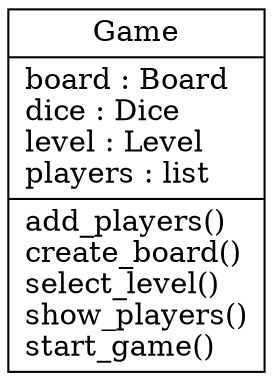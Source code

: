 digraph "classes" {
rankdir=BT
charset="utf-8"
"game.Game" [color="black", fontcolor="black", label="{Game|board : Board\ldice : Dice\llevel : Level\lplayers : list\l|add_players()\lcreate_board()\lselect_level()\lshow_players()\lstart_game()\l}", shape="record", style="solid"];
}
